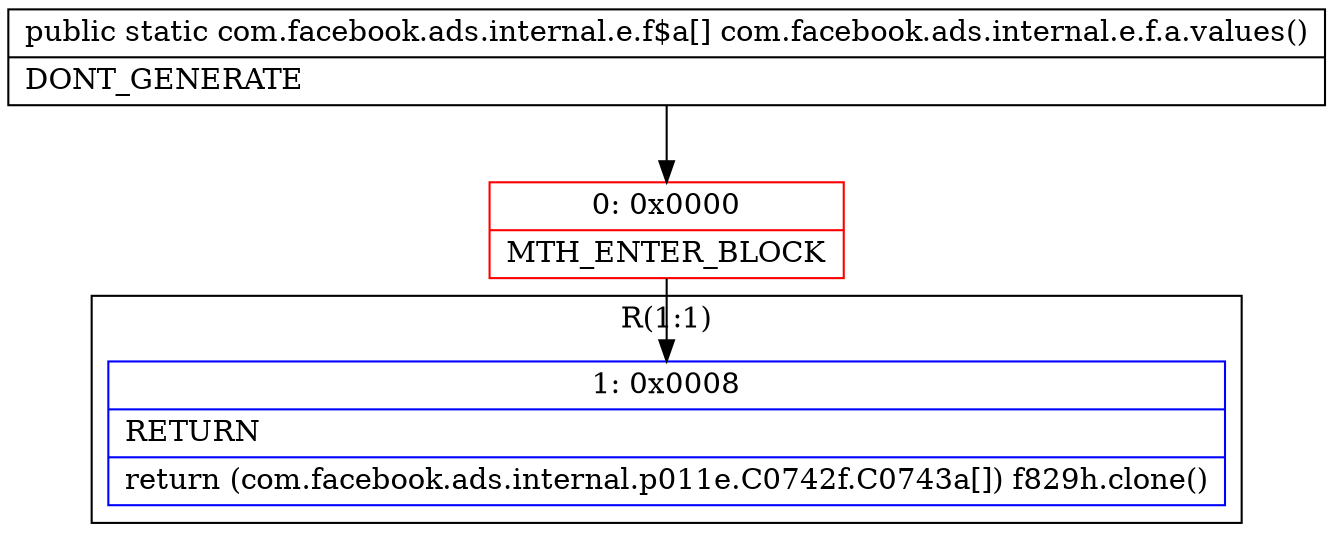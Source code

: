 digraph "CFG forcom.facebook.ads.internal.e.f.a.values()[Lcom\/facebook\/ads\/internal\/e\/f$a;" {
subgraph cluster_Region_1858628170 {
label = "R(1:1)";
node [shape=record,color=blue];
Node_1 [shape=record,label="{1\:\ 0x0008|RETURN\l|return (com.facebook.ads.internal.p011e.C0742f.C0743a[]) f829h.clone()\l}"];
}
Node_0 [shape=record,color=red,label="{0\:\ 0x0000|MTH_ENTER_BLOCK\l}"];
MethodNode[shape=record,label="{public static com.facebook.ads.internal.e.f$a[] com.facebook.ads.internal.e.f.a.values()  | DONT_GENERATE\l}"];
MethodNode -> Node_0;
Node_0 -> Node_1;
}

